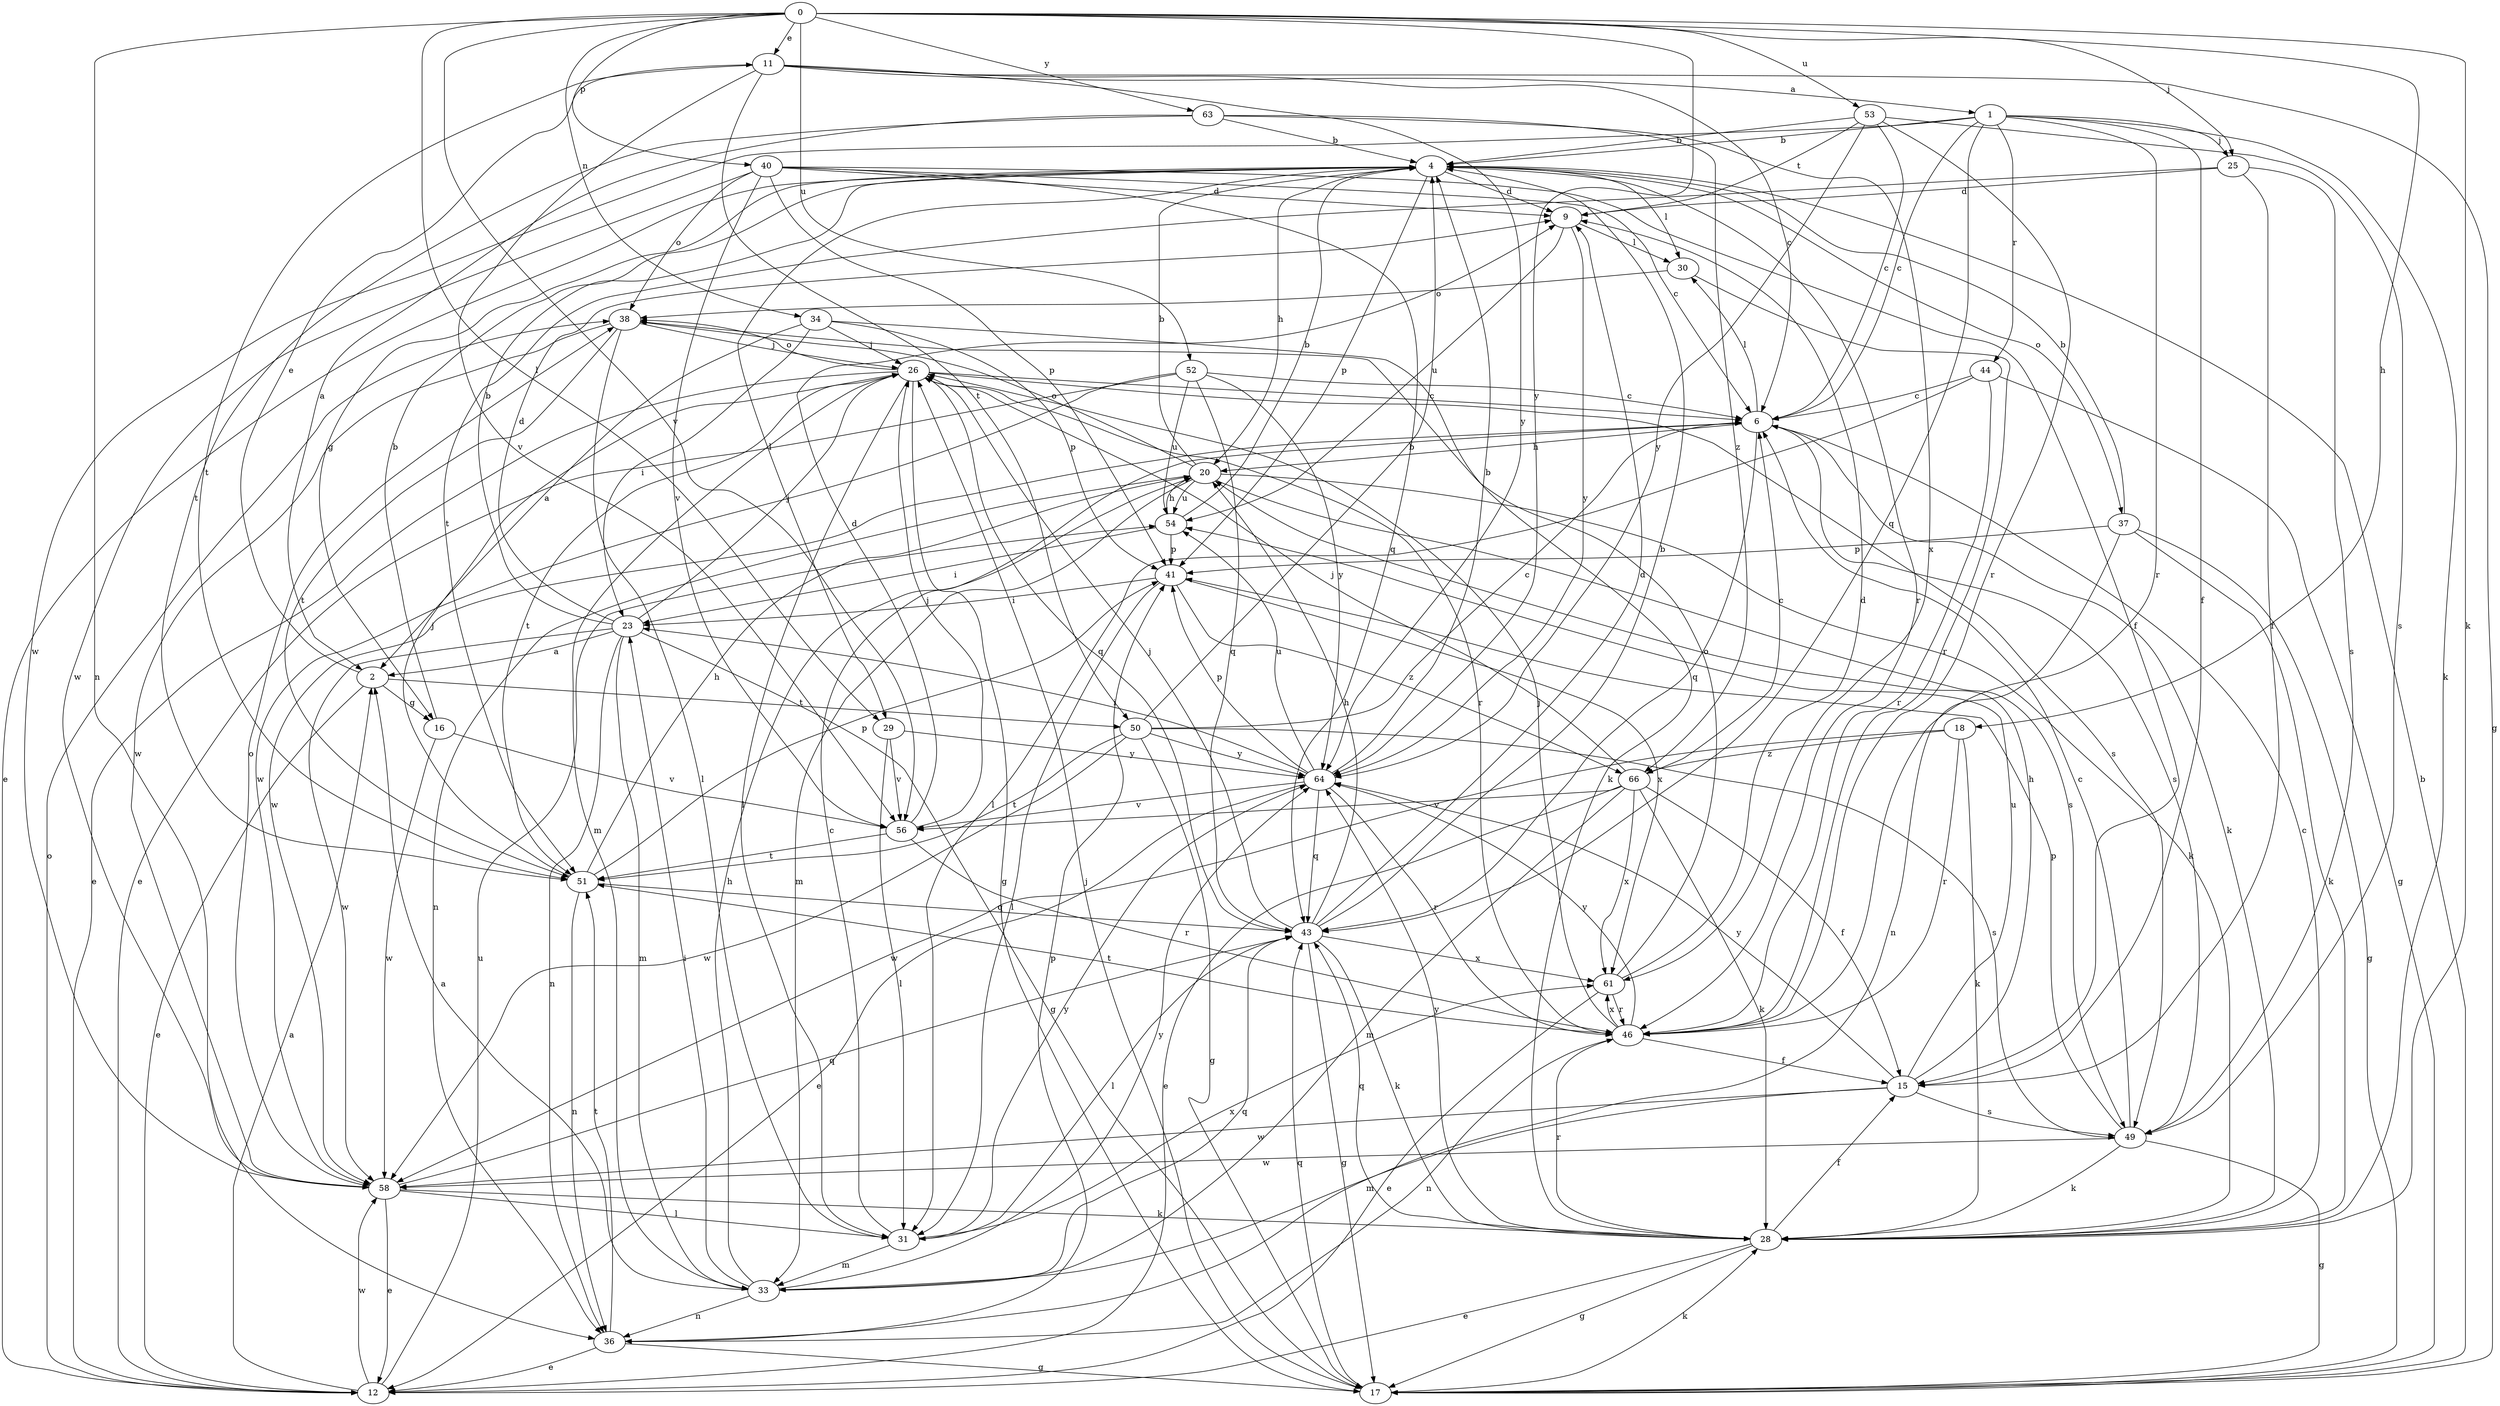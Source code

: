 strict digraph  {
0;
1;
2;
4;
6;
9;
11;
12;
15;
16;
17;
18;
20;
23;
25;
26;
28;
29;
30;
31;
33;
34;
36;
37;
38;
40;
41;
43;
44;
46;
49;
50;
51;
52;
53;
54;
56;
58;
61;
63;
64;
66;
0 -> 11  [label=e];
0 -> 18  [label=h];
0 -> 25  [label=j];
0 -> 28  [label=k];
0 -> 29  [label=l];
0 -> 34  [label=n];
0 -> 36  [label=n];
0 -> 40  [label=p];
0 -> 52  [label=u];
0 -> 53  [label=u];
0 -> 56  [label=v];
0 -> 63  [label=y];
0 -> 64  [label=y];
1 -> 4  [label=b];
1 -> 6  [label=c];
1 -> 15  [label=f];
1 -> 25  [label=j];
1 -> 28  [label=k];
1 -> 43  [label=q];
1 -> 44  [label=r];
1 -> 46  [label=r];
1 -> 58  [label=w];
2 -> 11  [label=e];
2 -> 12  [label=e];
2 -> 16  [label=g];
2 -> 50  [label=t];
4 -> 9  [label=d];
4 -> 12  [label=e];
4 -> 16  [label=g];
4 -> 20  [label=h];
4 -> 29  [label=l];
4 -> 30  [label=l];
4 -> 37  [label=o];
4 -> 41  [label=p];
4 -> 46  [label=r];
6 -> 20  [label=h];
6 -> 28  [label=k];
6 -> 30  [label=l];
6 -> 43  [label=q];
6 -> 49  [label=s];
6 -> 58  [label=w];
9 -> 30  [label=l];
9 -> 54  [label=u];
9 -> 64  [label=y];
11 -> 1  [label=a];
11 -> 6  [label=c];
11 -> 17  [label=g];
11 -> 50  [label=t];
11 -> 51  [label=t];
11 -> 56  [label=v];
11 -> 64  [label=y];
12 -> 2  [label=a];
12 -> 38  [label=o];
12 -> 54  [label=u];
12 -> 58  [label=w];
15 -> 20  [label=h];
15 -> 33  [label=m];
15 -> 49  [label=s];
15 -> 54  [label=u];
15 -> 58  [label=w];
15 -> 64  [label=y];
16 -> 4  [label=b];
16 -> 56  [label=v];
16 -> 58  [label=w];
17 -> 4  [label=b];
17 -> 26  [label=j];
17 -> 28  [label=k];
17 -> 43  [label=q];
18 -> 28  [label=k];
18 -> 46  [label=r];
18 -> 58  [label=w];
18 -> 66  [label=z];
20 -> 4  [label=b];
20 -> 28  [label=k];
20 -> 33  [label=m];
20 -> 36  [label=n];
20 -> 38  [label=o];
20 -> 49  [label=s];
20 -> 54  [label=u];
23 -> 2  [label=a];
23 -> 4  [label=b];
23 -> 9  [label=d];
23 -> 17  [label=g];
23 -> 26  [label=j];
23 -> 33  [label=m];
23 -> 36  [label=n];
23 -> 58  [label=w];
25 -> 9  [label=d];
25 -> 15  [label=f];
25 -> 49  [label=s];
25 -> 51  [label=t];
26 -> 6  [label=c];
26 -> 12  [label=e];
26 -> 17  [label=g];
26 -> 31  [label=l];
26 -> 33  [label=m];
26 -> 38  [label=o];
26 -> 43  [label=q];
26 -> 46  [label=r];
26 -> 49  [label=s];
26 -> 51  [label=t];
28 -> 6  [label=c];
28 -> 12  [label=e];
28 -> 15  [label=f];
28 -> 17  [label=g];
28 -> 43  [label=q];
28 -> 46  [label=r];
28 -> 64  [label=y];
29 -> 31  [label=l];
29 -> 56  [label=v];
29 -> 64  [label=y];
30 -> 38  [label=o];
30 -> 46  [label=r];
31 -> 6  [label=c];
31 -> 33  [label=m];
31 -> 61  [label=x];
31 -> 64  [label=y];
33 -> 2  [label=a];
33 -> 20  [label=h];
33 -> 23  [label=i];
33 -> 36  [label=n];
33 -> 43  [label=q];
33 -> 64  [label=y];
34 -> 2  [label=a];
34 -> 23  [label=i];
34 -> 26  [label=j];
34 -> 28  [label=k];
34 -> 41  [label=p];
36 -> 12  [label=e];
36 -> 17  [label=g];
36 -> 41  [label=p];
36 -> 51  [label=t];
37 -> 4  [label=b];
37 -> 17  [label=g];
37 -> 28  [label=k];
37 -> 36  [label=n];
37 -> 41  [label=p];
38 -> 26  [label=j];
38 -> 31  [label=l];
38 -> 51  [label=t];
38 -> 58  [label=w];
40 -> 6  [label=c];
40 -> 9  [label=d];
40 -> 15  [label=f];
40 -> 38  [label=o];
40 -> 41  [label=p];
40 -> 43  [label=q];
40 -> 56  [label=v];
40 -> 58  [label=w];
41 -> 23  [label=i];
41 -> 31  [label=l];
41 -> 61  [label=x];
41 -> 66  [label=z];
43 -> 4  [label=b];
43 -> 9  [label=d];
43 -> 17  [label=g];
43 -> 20  [label=h];
43 -> 26  [label=j];
43 -> 28  [label=k];
43 -> 31  [label=l];
43 -> 61  [label=x];
44 -> 6  [label=c];
44 -> 17  [label=g];
44 -> 31  [label=l];
44 -> 46  [label=r];
46 -> 15  [label=f];
46 -> 26  [label=j];
46 -> 36  [label=n];
46 -> 51  [label=t];
46 -> 61  [label=x];
46 -> 64  [label=y];
49 -> 6  [label=c];
49 -> 17  [label=g];
49 -> 28  [label=k];
49 -> 41  [label=p];
49 -> 58  [label=w];
50 -> 4  [label=b];
50 -> 6  [label=c];
50 -> 17  [label=g];
50 -> 49  [label=s];
50 -> 51  [label=t];
50 -> 58  [label=w];
50 -> 64  [label=y];
51 -> 20  [label=h];
51 -> 26  [label=j];
51 -> 36  [label=n];
51 -> 41  [label=p];
51 -> 43  [label=q];
52 -> 6  [label=c];
52 -> 12  [label=e];
52 -> 43  [label=q];
52 -> 54  [label=u];
52 -> 58  [label=w];
52 -> 64  [label=y];
53 -> 4  [label=b];
53 -> 6  [label=c];
53 -> 46  [label=r];
53 -> 49  [label=s];
53 -> 64  [label=y];
53 -> 9  [label=t];
54 -> 4  [label=b];
54 -> 20  [label=h];
54 -> 23  [label=i];
54 -> 41  [label=p];
56 -> 9  [label=d];
56 -> 26  [label=j];
56 -> 46  [label=r];
56 -> 51  [label=t];
58 -> 12  [label=e];
58 -> 28  [label=k];
58 -> 31  [label=l];
58 -> 38  [label=o];
58 -> 43  [label=q];
61 -> 9  [label=d];
61 -> 12  [label=e];
61 -> 38  [label=o];
61 -> 46  [label=r];
63 -> 2  [label=a];
63 -> 4  [label=b];
63 -> 51  [label=t];
63 -> 61  [label=x];
63 -> 66  [label=z];
64 -> 4  [label=b];
64 -> 12  [label=e];
64 -> 23  [label=i];
64 -> 41  [label=p];
64 -> 43  [label=q];
64 -> 46  [label=r];
64 -> 54  [label=u];
64 -> 56  [label=v];
66 -> 6  [label=c];
66 -> 12  [label=e];
66 -> 15  [label=f];
66 -> 26  [label=j];
66 -> 28  [label=k];
66 -> 33  [label=m];
66 -> 56  [label=v];
66 -> 61  [label=x];
}
